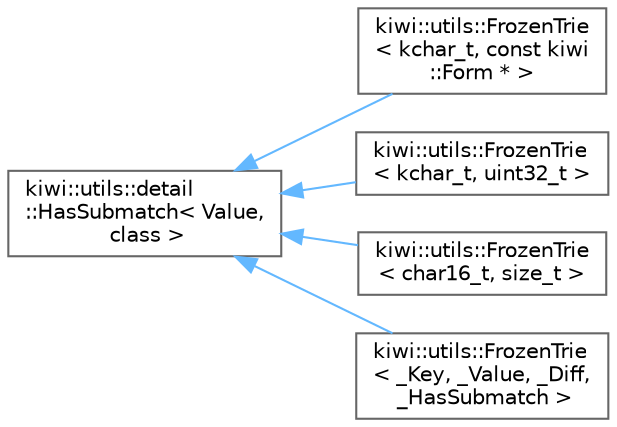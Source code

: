 digraph "Graphical Class Hierarchy"
{
 // LATEX_PDF_SIZE
  bgcolor="transparent";
  edge [fontname=Helvetica,fontsize=10,labelfontname=Helvetica,labelfontsize=10];
  node [fontname=Helvetica,fontsize=10,shape=box,height=0.2,width=0.4];
  rankdir="LR";
  Node0 [id="Node000000",label="kiwi::utils::detail\l::HasSubmatch\< Value,\l class \>",height=0.2,width=0.4,color="grey40", fillcolor="white", style="filled",URL="$structkiwi_1_1utils_1_1detail_1_1HasSubmatch.html",tooltip=" "];
  Node0 -> Node1 [id="edge8_Node000000_Node000001",dir="back",color="steelblue1",style="solid",tooltip=" "];
  Node1 [id="Node000001",label="kiwi::utils::FrozenTrie\l\< kchar_t, const kiwi\l::Form * \>",height=0.2,width=0.4,color="grey40", fillcolor="white", style="filled",URL="$classkiwi_1_1utils_1_1FrozenTrie.html",tooltip=" "];
  Node0 -> Node2 [id="edge9_Node000000_Node000002",dir="back",color="steelblue1",style="solid",tooltip=" "];
  Node2 [id="Node000002",label="kiwi::utils::FrozenTrie\l\< kchar_t, uint32_t \>",height=0.2,width=0.4,color="grey40", fillcolor="white", style="filled",URL="$classkiwi_1_1utils_1_1FrozenTrie.html",tooltip=" "];
  Node0 -> Node3 [id="edge10_Node000000_Node000003",dir="back",color="steelblue1",style="solid",tooltip=" "];
  Node3 [id="Node000003",label="kiwi::utils::FrozenTrie\l\< char16_t, size_t \>",height=0.2,width=0.4,color="grey40", fillcolor="white", style="filled",URL="$classkiwi_1_1utils_1_1FrozenTrie.html",tooltip=" "];
  Node0 -> Node4 [id="edge11_Node000000_Node000004",dir="back",color="steelblue1",style="solid",tooltip=" "];
  Node4 [id="Node000004",label="kiwi::utils::FrozenTrie\l\< _Key, _Value, _Diff,\l _HasSubmatch \>",height=0.2,width=0.4,color="grey40", fillcolor="white", style="filled",URL="$classkiwi_1_1utils_1_1FrozenTrie.html",tooltip=" "];
}
